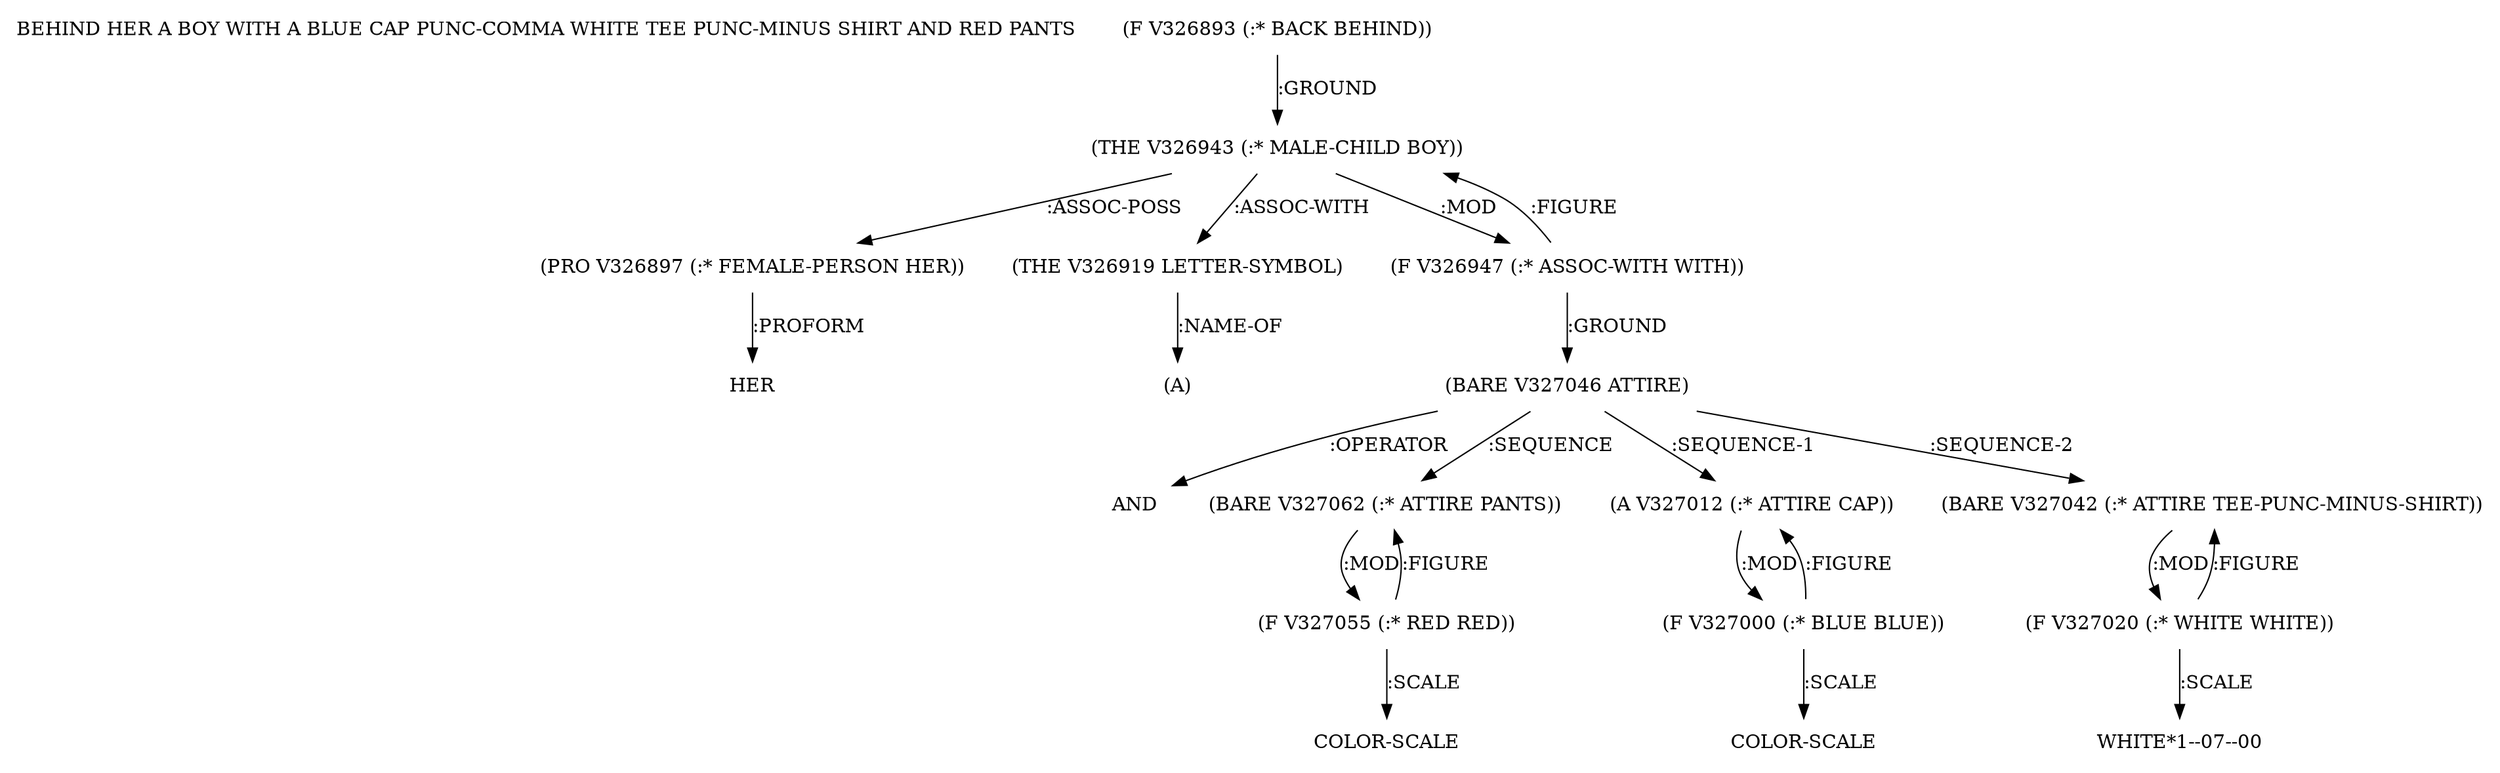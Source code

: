 digraph Terms {
  node [shape=none]
  "BEHIND HER A BOY WITH A BLUE CAP PUNC-COMMA WHITE TEE PUNC-MINUS SHIRT AND RED PANTS"
  "V326893" [label="(F V326893 (:* BACK BEHIND))"]
  "V326893" -> "V326943" [label=":GROUND"]
  "V326943" [label="(THE V326943 (:* MALE-CHILD BOY))"]
  "V326943" -> "V326897" [label=":ASSOC-POSS"]
  "V326943" -> "V326919" [label=":ASSOC-WITH"]
  "V326943" -> "V326947" [label=":MOD"]
  "V326897" [label="(PRO V326897 (:* FEMALE-PERSON HER))"]
  "V326897" -> "NT336237" [label=":PROFORM"]
  "NT336237" [label="HER"]
  "V326919" [label="(THE V326919 LETTER-SYMBOL)"]
  "V326919" -> "NT336238" [label=":NAME-OF"]
  "NT336238" [label="(A)"]
  "V326947" [label="(F V326947 (:* ASSOC-WITH WITH))"]
  "V326947" -> "V327046" [label=":GROUND"]
  "V326947" -> "V326943" [label=":FIGURE"]
  "V327046" [label="(BARE V327046 ATTIRE)"]
  "V327046" -> "NT336239" [label=":OPERATOR"]
  "NT336239" [label="AND"]
  "V327046" -> "V327062" [label=":SEQUENCE"]
  "V327046" -> "V327012" [label=":SEQUENCE-1"]
  "V327046" -> "V327042" [label=":SEQUENCE-2"]
  "V327012" [label="(A V327012 (:* ATTIRE CAP))"]
  "V327012" -> "V327000" [label=":MOD"]
  "V327000" [label="(F V327000 (:* BLUE BLUE))"]
  "V327000" -> "V327012" [label=":FIGURE"]
  "V327000" -> "NT336240" [label=":SCALE"]
  "NT336240" [label="COLOR-SCALE"]
  "V327042" [label="(BARE V327042 (:* ATTIRE TEE-PUNC-MINUS-SHIRT))"]
  "V327042" -> "V327020" [label=":MOD"]
  "V327020" [label="(F V327020 (:* WHITE WHITE))"]
  "V327020" -> "V327042" [label=":FIGURE"]
  "V327020" -> "NT336241" [label=":SCALE"]
  "NT336241" [label="WHITE*1--07--00"]
  "V327062" [label="(BARE V327062 (:* ATTIRE PANTS))"]
  "V327062" -> "V327055" [label=":MOD"]
  "V327055" [label="(F V327055 (:* RED RED))"]
  "V327055" -> "V327062" [label=":FIGURE"]
  "V327055" -> "NT336242" [label=":SCALE"]
  "NT336242" [label="COLOR-SCALE"]
}
